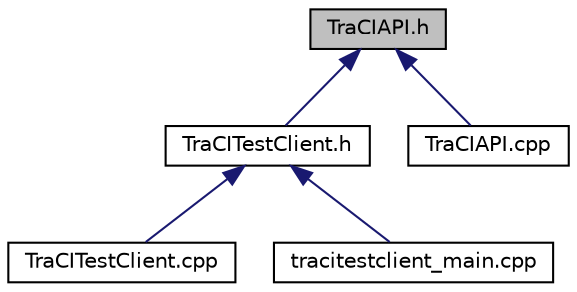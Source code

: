 digraph "TraCIAPI.h"
{
  edge [fontname="Helvetica",fontsize="10",labelfontname="Helvetica",labelfontsize="10"];
  node [fontname="Helvetica",fontsize="10",shape=record];
  Node17 [label="TraCIAPI.h",height=0.2,width=0.4,color="black", fillcolor="grey75", style="filled", fontcolor="black"];
  Node17 -> Node18 [dir="back",color="midnightblue",fontsize="10",style="solid",fontname="Helvetica"];
  Node18 [label="TraCITestClient.h",height=0.2,width=0.4,color="black", fillcolor="white", style="filled",URL="$d8/d4a/_tra_c_i_test_client_8h.html"];
  Node18 -> Node19 [dir="back",color="midnightblue",fontsize="10",style="solid",fontname="Helvetica"];
  Node19 [label="TraCITestClient.cpp",height=0.2,width=0.4,color="black", fillcolor="white", style="filled",URL="$d1/d5b/_tra_c_i_test_client_8cpp.html"];
  Node18 -> Node20 [dir="back",color="midnightblue",fontsize="10",style="solid",fontname="Helvetica"];
  Node20 [label="tracitestclient_main.cpp",height=0.2,width=0.4,color="black", fillcolor="white", style="filled",URL="$dc/d2e/tracitestclient__main_8cpp.html"];
  Node17 -> Node21 [dir="back",color="midnightblue",fontsize="10",style="solid",fontname="Helvetica"];
  Node21 [label="TraCIAPI.cpp",height=0.2,width=0.4,color="black", fillcolor="white", style="filled",URL="$db/d62/_tra_c_i_a_p_i_8cpp.html"];
}
